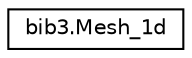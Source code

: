 digraph "Graphical Class Hierarchy"
{
  edge [fontname="Helvetica",fontsize="10",labelfontname="Helvetica",labelfontsize="10"];
  node [fontname="Helvetica",fontsize="10",shape=record];
  rankdir="LR";
  Node0 [label="bib3.Mesh_1d",height=0.2,width=0.4,color="black", fillcolor="white", style="filled",URL="$classbib3_1_1_mesh__1d.html"];
}
